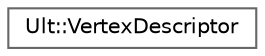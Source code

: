 digraph "Graphical Class Hierarchy"
{
 // LATEX_PDF_SIZE
  bgcolor="transparent";
  edge [fontname=Helvetica,fontsize=10,labelfontname=Helvetica,labelfontsize=10];
  node [fontname=Helvetica,fontsize=10,shape=box,height=0.2,width=0.4];
  rankdir="LR";
  Node0 [id="Node000000",label="Ult::VertexDescriptor",height=0.2,width=0.4,color="grey40", fillcolor="white", style="filled",URL="$class_ult_1_1_vertex_descriptor.html",tooltip=" "];
}
